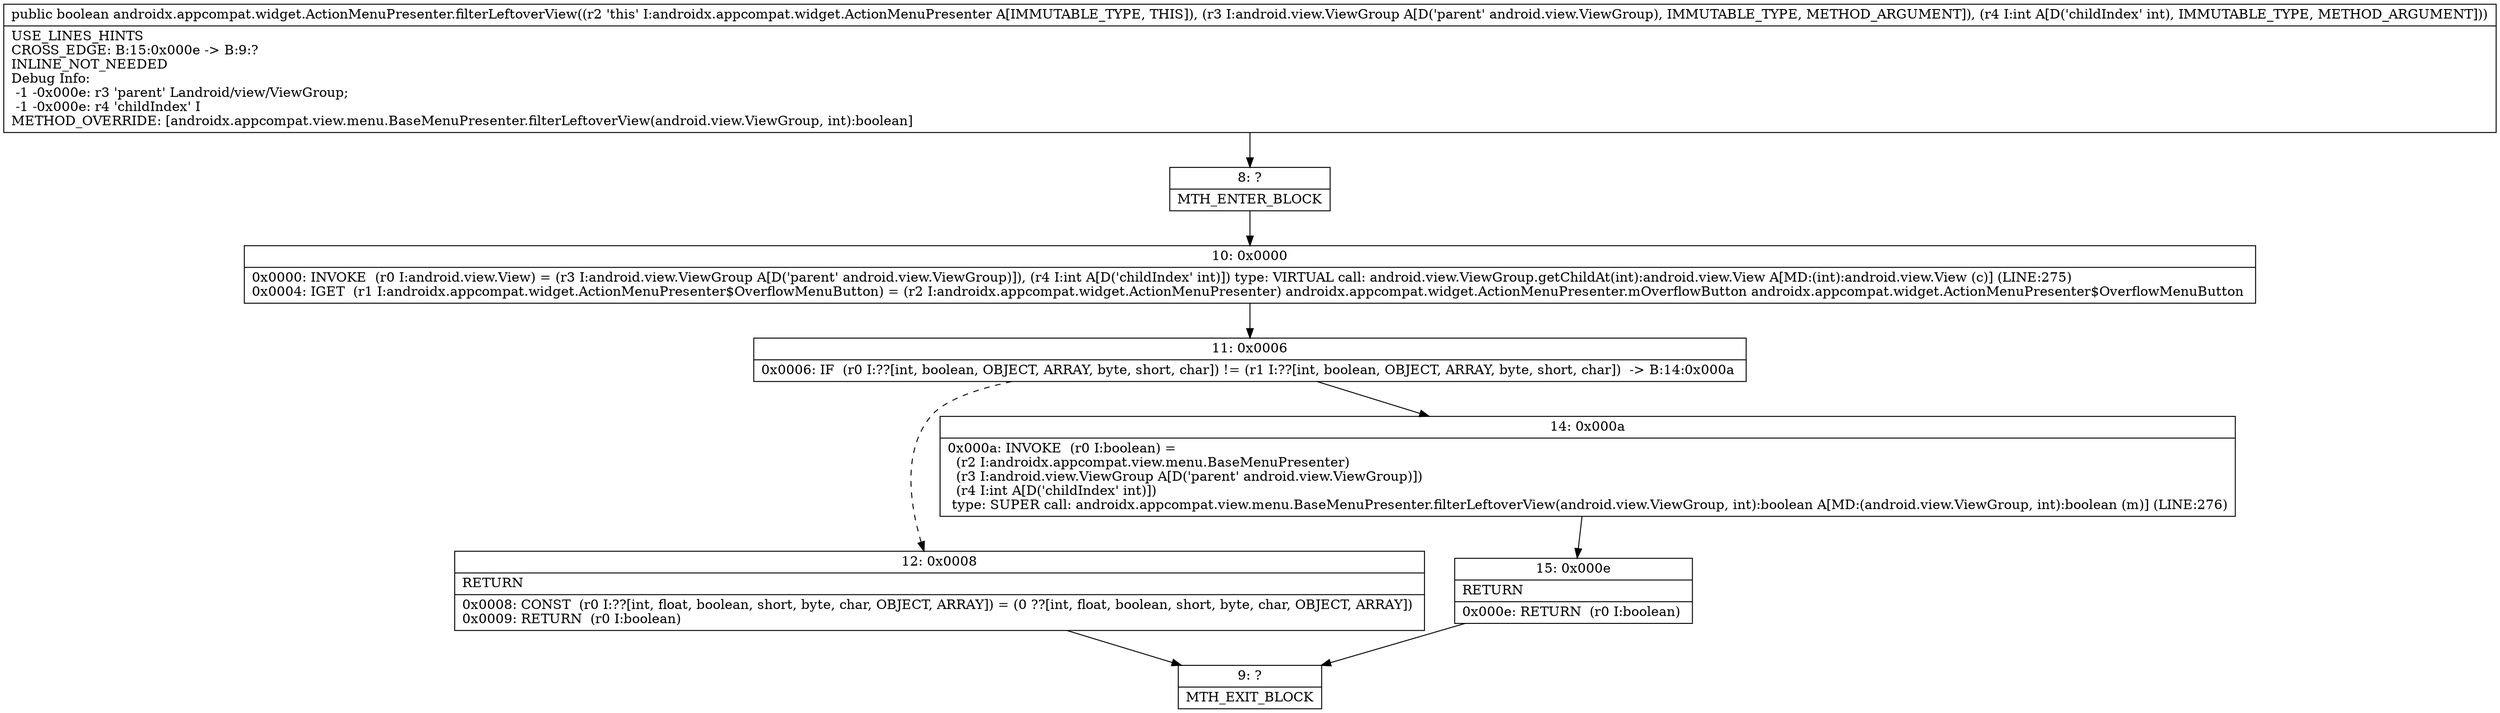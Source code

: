 digraph "CFG forandroidx.appcompat.widget.ActionMenuPresenter.filterLeftoverView(Landroid\/view\/ViewGroup;I)Z" {
Node_8 [shape=record,label="{8\:\ ?|MTH_ENTER_BLOCK\l}"];
Node_10 [shape=record,label="{10\:\ 0x0000|0x0000: INVOKE  (r0 I:android.view.View) = (r3 I:android.view.ViewGroup A[D('parent' android.view.ViewGroup)]), (r4 I:int A[D('childIndex' int)]) type: VIRTUAL call: android.view.ViewGroup.getChildAt(int):android.view.View A[MD:(int):android.view.View (c)] (LINE:275)\l0x0004: IGET  (r1 I:androidx.appcompat.widget.ActionMenuPresenter$OverflowMenuButton) = (r2 I:androidx.appcompat.widget.ActionMenuPresenter) androidx.appcompat.widget.ActionMenuPresenter.mOverflowButton androidx.appcompat.widget.ActionMenuPresenter$OverflowMenuButton \l}"];
Node_11 [shape=record,label="{11\:\ 0x0006|0x0006: IF  (r0 I:??[int, boolean, OBJECT, ARRAY, byte, short, char]) != (r1 I:??[int, boolean, OBJECT, ARRAY, byte, short, char])  \-\> B:14:0x000a \l}"];
Node_12 [shape=record,label="{12\:\ 0x0008|RETURN\l|0x0008: CONST  (r0 I:??[int, float, boolean, short, byte, char, OBJECT, ARRAY]) = (0 ??[int, float, boolean, short, byte, char, OBJECT, ARRAY]) \l0x0009: RETURN  (r0 I:boolean) \l}"];
Node_9 [shape=record,label="{9\:\ ?|MTH_EXIT_BLOCK\l}"];
Node_14 [shape=record,label="{14\:\ 0x000a|0x000a: INVOKE  (r0 I:boolean) = \l  (r2 I:androidx.appcompat.view.menu.BaseMenuPresenter)\l  (r3 I:android.view.ViewGroup A[D('parent' android.view.ViewGroup)])\l  (r4 I:int A[D('childIndex' int)])\l type: SUPER call: androidx.appcompat.view.menu.BaseMenuPresenter.filterLeftoverView(android.view.ViewGroup, int):boolean A[MD:(android.view.ViewGroup, int):boolean (m)] (LINE:276)\l}"];
Node_15 [shape=record,label="{15\:\ 0x000e|RETURN\l|0x000e: RETURN  (r0 I:boolean) \l}"];
MethodNode[shape=record,label="{public boolean androidx.appcompat.widget.ActionMenuPresenter.filterLeftoverView((r2 'this' I:androidx.appcompat.widget.ActionMenuPresenter A[IMMUTABLE_TYPE, THIS]), (r3 I:android.view.ViewGroup A[D('parent' android.view.ViewGroup), IMMUTABLE_TYPE, METHOD_ARGUMENT]), (r4 I:int A[D('childIndex' int), IMMUTABLE_TYPE, METHOD_ARGUMENT]))  | USE_LINES_HINTS\lCROSS_EDGE: B:15:0x000e \-\> B:9:?\lINLINE_NOT_NEEDED\lDebug Info:\l  \-1 \-0x000e: r3 'parent' Landroid\/view\/ViewGroup;\l  \-1 \-0x000e: r4 'childIndex' I\lMETHOD_OVERRIDE: [androidx.appcompat.view.menu.BaseMenuPresenter.filterLeftoverView(android.view.ViewGroup, int):boolean]\l}"];
MethodNode -> Node_8;Node_8 -> Node_10;
Node_10 -> Node_11;
Node_11 -> Node_12[style=dashed];
Node_11 -> Node_14;
Node_12 -> Node_9;
Node_14 -> Node_15;
Node_15 -> Node_9;
}

